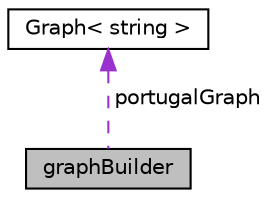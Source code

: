 digraph "graphBuilder"
{
 // LATEX_PDF_SIZE
  edge [fontname="Helvetica",fontsize="10",labelfontname="Helvetica",labelfontsize="10"];
  node [fontname="Helvetica",fontsize="10",shape=record];
  Node1 [label="graphBuilder",height=0.2,width=0.4,color="black", fillcolor="grey75", style="filled", fontcolor="black",tooltip="class that auxiliates the graph creation"];
  Node2 -> Node1 [dir="back",color="darkorchid3",fontsize="10",style="dashed",label=" portugalGraph" ,fontname="Helvetica"];
  Node2 [label="Graph\< string \>",height=0.2,width=0.4,color="black", fillcolor="white", style="filled",URL="$class_graph.html",tooltip=" "];
}
